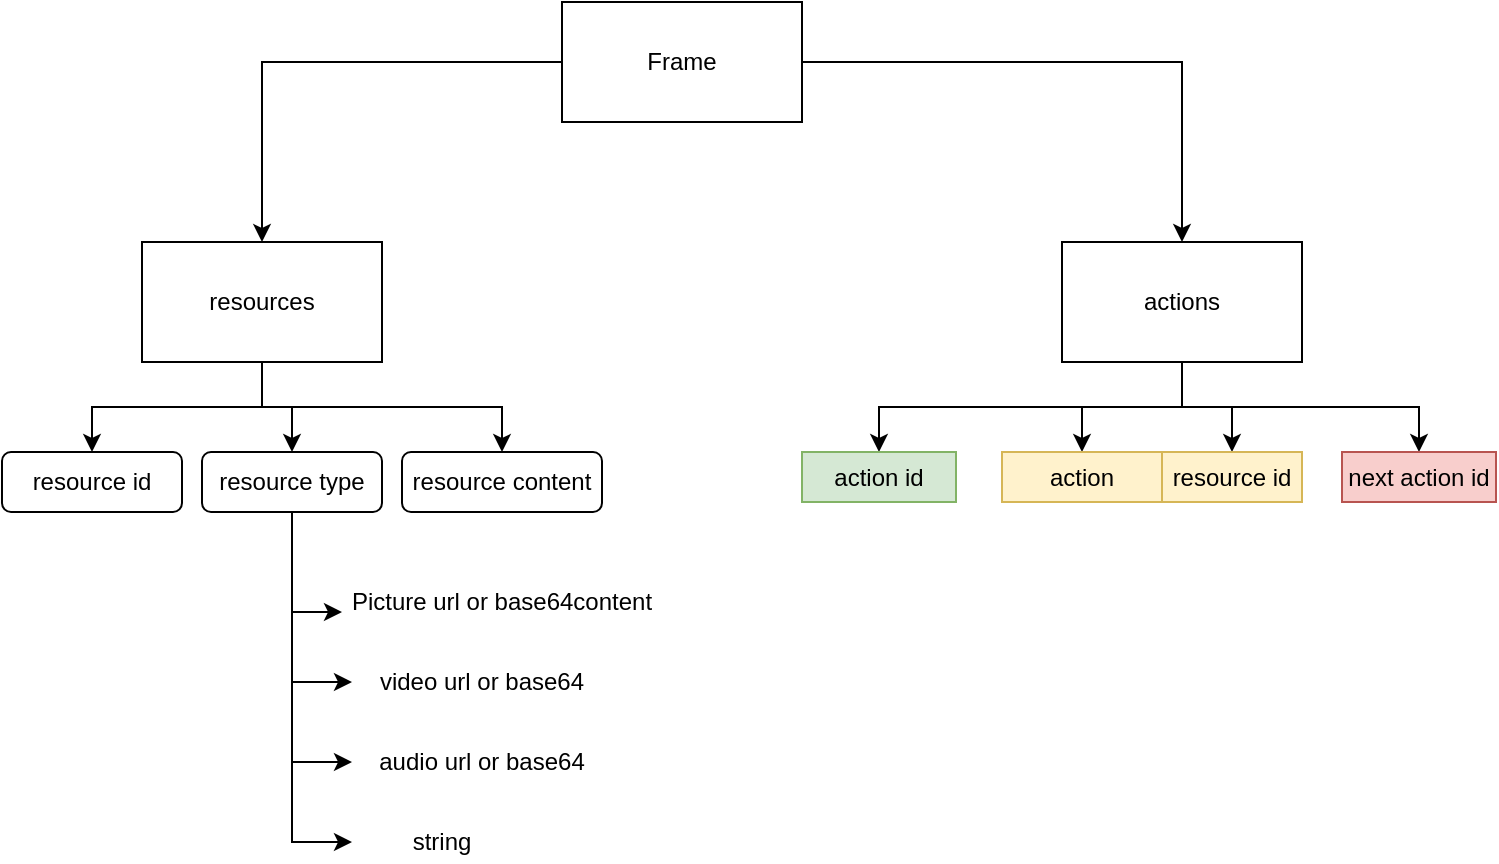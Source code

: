 <mxfile version="12.2.4" pages="1"><diagram id="it6GZwhiJ8a8VzFLG9yP" name="Page-1"><mxGraphModel dx="1022" dy="767" grid="1" gridSize="10" guides="1" tooltips="1" connect="1" arrows="1" fold="1" page="1" pageScale="1" pageWidth="827" pageHeight="1169" math="0" shadow="0"><root><mxCell id="0"/><mxCell id="1" parent="0"/><mxCell id="5" style="edgeStyle=orthogonalEdgeStyle;rounded=0;orthogonalLoop=1;jettySize=auto;html=1;entryX=0.5;entryY=0;entryDx=0;entryDy=0;" parent="1" source="2" target="3" edge="1"><mxGeometry relative="1" as="geometry"/></mxCell><mxCell id="6" style="edgeStyle=orthogonalEdgeStyle;rounded=0;orthogonalLoop=1;jettySize=auto;html=1;entryX=0.5;entryY=0;entryDx=0;entryDy=0;" parent="1" source="2" target="4" edge="1"><mxGeometry relative="1" as="geometry"/></mxCell><mxCell id="2" value="Frame" style="rounded=0;whiteSpace=wrap;html=1;" parent="1" vertex="1"><mxGeometry x="300" width="120" height="60" as="geometry"/></mxCell><mxCell id="12" style="edgeStyle=orthogonalEdgeStyle;rounded=0;orthogonalLoop=1;jettySize=auto;html=1;exitX=0.5;exitY=1;exitDx=0;exitDy=0;entryX=0.5;entryY=0;entryDx=0;entryDy=0;" parent="1" source="3" target="9" edge="1"><mxGeometry relative="1" as="geometry"/></mxCell><mxCell id="13" style="edgeStyle=orthogonalEdgeStyle;rounded=0;orthogonalLoop=1;jettySize=auto;html=1;entryX=0.5;entryY=0;entryDx=0;entryDy=0;" parent="1" source="3" target="10" edge="1"><mxGeometry relative="1" as="geometry"/></mxCell><mxCell id="14" style="edgeStyle=orthogonalEdgeStyle;rounded=0;orthogonalLoop=1;jettySize=auto;html=1;entryX=0.5;entryY=0;entryDx=0;entryDy=0;exitX=0.5;exitY=1;exitDx=0;exitDy=0;" parent="1" source="3" target="11" edge="1"><mxGeometry relative="1" as="geometry"/></mxCell><mxCell id="3" value="resources" style="rounded=0;whiteSpace=wrap;html=1;" parent="1" vertex="1"><mxGeometry x="90" y="120" width="120" height="60" as="geometry"/></mxCell><mxCell id="29" style="edgeStyle=orthogonalEdgeStyle;rounded=0;orthogonalLoop=1;jettySize=auto;html=1;" parent="1" source="4" target="27" edge="1"><mxGeometry relative="1" as="geometry"/></mxCell><mxCell id="30" style="edgeStyle=orthogonalEdgeStyle;rounded=0;orthogonalLoop=1;jettySize=auto;html=1;entryX=0.5;entryY=0;entryDx=0;entryDy=0;" parent="1" source="4" target="28" edge="1"><mxGeometry relative="1" as="geometry"/></mxCell><mxCell id="32" style="edgeStyle=orthogonalEdgeStyle;rounded=0;orthogonalLoop=1;jettySize=auto;html=1;entryX=0.5;entryY=0;entryDx=0;entryDy=0;exitX=0.5;exitY=1;exitDx=0;exitDy=0;" parent="1" source="4" target="31" edge="1"><mxGeometry relative="1" as="geometry"/></mxCell><mxCell id="34" style="edgeStyle=orthogonalEdgeStyle;rounded=0;orthogonalLoop=1;jettySize=auto;html=1;entryX=0.5;entryY=0;entryDx=0;entryDy=0;exitX=0.5;exitY=1;exitDx=0;exitDy=0;" parent="1" source="4" target="33" edge="1"><mxGeometry relative="1" as="geometry"/></mxCell><mxCell id="4" value="actions" style="rounded=0;whiteSpace=wrap;html=1;" parent="1" vertex="1"><mxGeometry x="550" y="120" width="120" height="60" as="geometry"/></mxCell><mxCell id="9" value="resource id" style="rounded=1;whiteSpace=wrap;html=1;" parent="1" vertex="1"><mxGeometry x="20" y="225" width="90" height="30" as="geometry"/></mxCell><mxCell id="20" style="edgeStyle=orthogonalEdgeStyle;rounded=0;orthogonalLoop=1;jettySize=auto;html=1;entryX=0;entryY=0.5;entryDx=0;entryDy=0;" parent="1" source="10" target="16" edge="1"><mxGeometry relative="1" as="geometry"/></mxCell><mxCell id="21" style="edgeStyle=orthogonalEdgeStyle;rounded=0;orthogonalLoop=1;jettySize=auto;html=1;entryX=0;entryY=0.5;entryDx=0;entryDy=0;" parent="1" source="10" target="17" edge="1"><mxGeometry relative="1" as="geometry"/></mxCell><mxCell id="22" style="edgeStyle=orthogonalEdgeStyle;rounded=0;orthogonalLoop=1;jettySize=auto;html=1;entryX=0;entryY=0.5;entryDx=0;entryDy=0;" parent="1" source="10" target="18" edge="1"><mxGeometry relative="1" as="geometry"/></mxCell><mxCell id="26" style="edgeStyle=orthogonalEdgeStyle;rounded=0;orthogonalLoop=1;jettySize=auto;html=1;entryX=0;entryY=0.75;entryDx=0;entryDy=0;" parent="1" source="10" target="15" edge="1"><mxGeometry relative="1" as="geometry"/></mxCell><mxCell id="10" value="resource type" style="rounded=1;whiteSpace=wrap;html=1;" parent="1" vertex="1"><mxGeometry x="120" y="225" width="90" height="30" as="geometry"/></mxCell><mxCell id="11" value="resource content" style="rounded=1;whiteSpace=wrap;html=1;" parent="1" vertex="1"><mxGeometry x="220" y="225" width="100" height="30" as="geometry"/></mxCell><mxCell id="15" value="Picture url or base64content" style="text;html=1;strokeColor=none;fillColor=none;align=center;verticalAlign=middle;whiteSpace=wrap;rounded=0;" parent="1" vertex="1"><mxGeometry x="190" y="290" width="160" height="20" as="geometry"/></mxCell><mxCell id="16" value="video url or base64" style="text;html=1;strokeColor=none;fillColor=none;align=center;verticalAlign=middle;whiteSpace=wrap;rounded=0;" parent="1" vertex="1"><mxGeometry x="195" y="330" width="130" height="20" as="geometry"/></mxCell><mxCell id="17" value="audio url or base64" style="text;html=1;strokeColor=none;fillColor=none;align=center;verticalAlign=middle;whiteSpace=wrap;rounded=0;" parent="1" vertex="1"><mxGeometry x="195" y="370" width="130" height="20" as="geometry"/></mxCell><mxCell id="18" value="string" style="text;html=1;strokeColor=none;fillColor=none;align=center;verticalAlign=middle;whiteSpace=wrap;rounded=0;" parent="1" vertex="1"><mxGeometry x="195" y="410" width="90" height="20" as="geometry"/></mxCell><mxCell id="27" value="action" style="rounded=0;whiteSpace=wrap;html=1;fillColor=#fff2cc;strokeColor=#d6b656;" parent="1" vertex="1"><mxGeometry x="520" y="225" width="80" height="25" as="geometry"/></mxCell><mxCell id="28" value="resource id" style="rounded=0;whiteSpace=wrap;html=1;fillColor=#fff2cc;strokeColor=#d6b656;" parent="1" vertex="1"><mxGeometry x="600" y="225" width="70" height="25" as="geometry"/></mxCell><mxCell id="31" value="action id" style="rounded=0;whiteSpace=wrap;html=1;fillColor=#d5e8d4;strokeColor=#82b366;" parent="1" vertex="1"><mxGeometry x="420" y="225" width="77" height="25" as="geometry"/></mxCell><mxCell id="33" value="next action id" style="rounded=0;whiteSpace=wrap;html=1;fillColor=#f8cecc;strokeColor=#b85450;" parent="1" vertex="1"><mxGeometry x="690" y="225" width="77" height="25" as="geometry"/></mxCell></root></mxGraphModel></diagram></mxfile>
